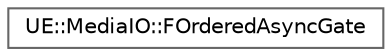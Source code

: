 digraph "Graphical Class Hierarchy"
{
 // INTERACTIVE_SVG=YES
 // LATEX_PDF_SIZE
  bgcolor="transparent";
  edge [fontname=Helvetica,fontsize=10,labelfontname=Helvetica,labelfontsize=10];
  node [fontname=Helvetica,fontsize=10,shape=box,height=0.2,width=0.4];
  rankdir="LR";
  Node0 [id="Node000000",label="UE::MediaIO::FOrderedAsyncGate",height=0.2,width=0.4,color="grey40", fillcolor="white", style="filled",URL="$d4/dff/classUE_1_1MediaIO_1_1FOrderedAsyncGate.html",tooltip=" "];
}
